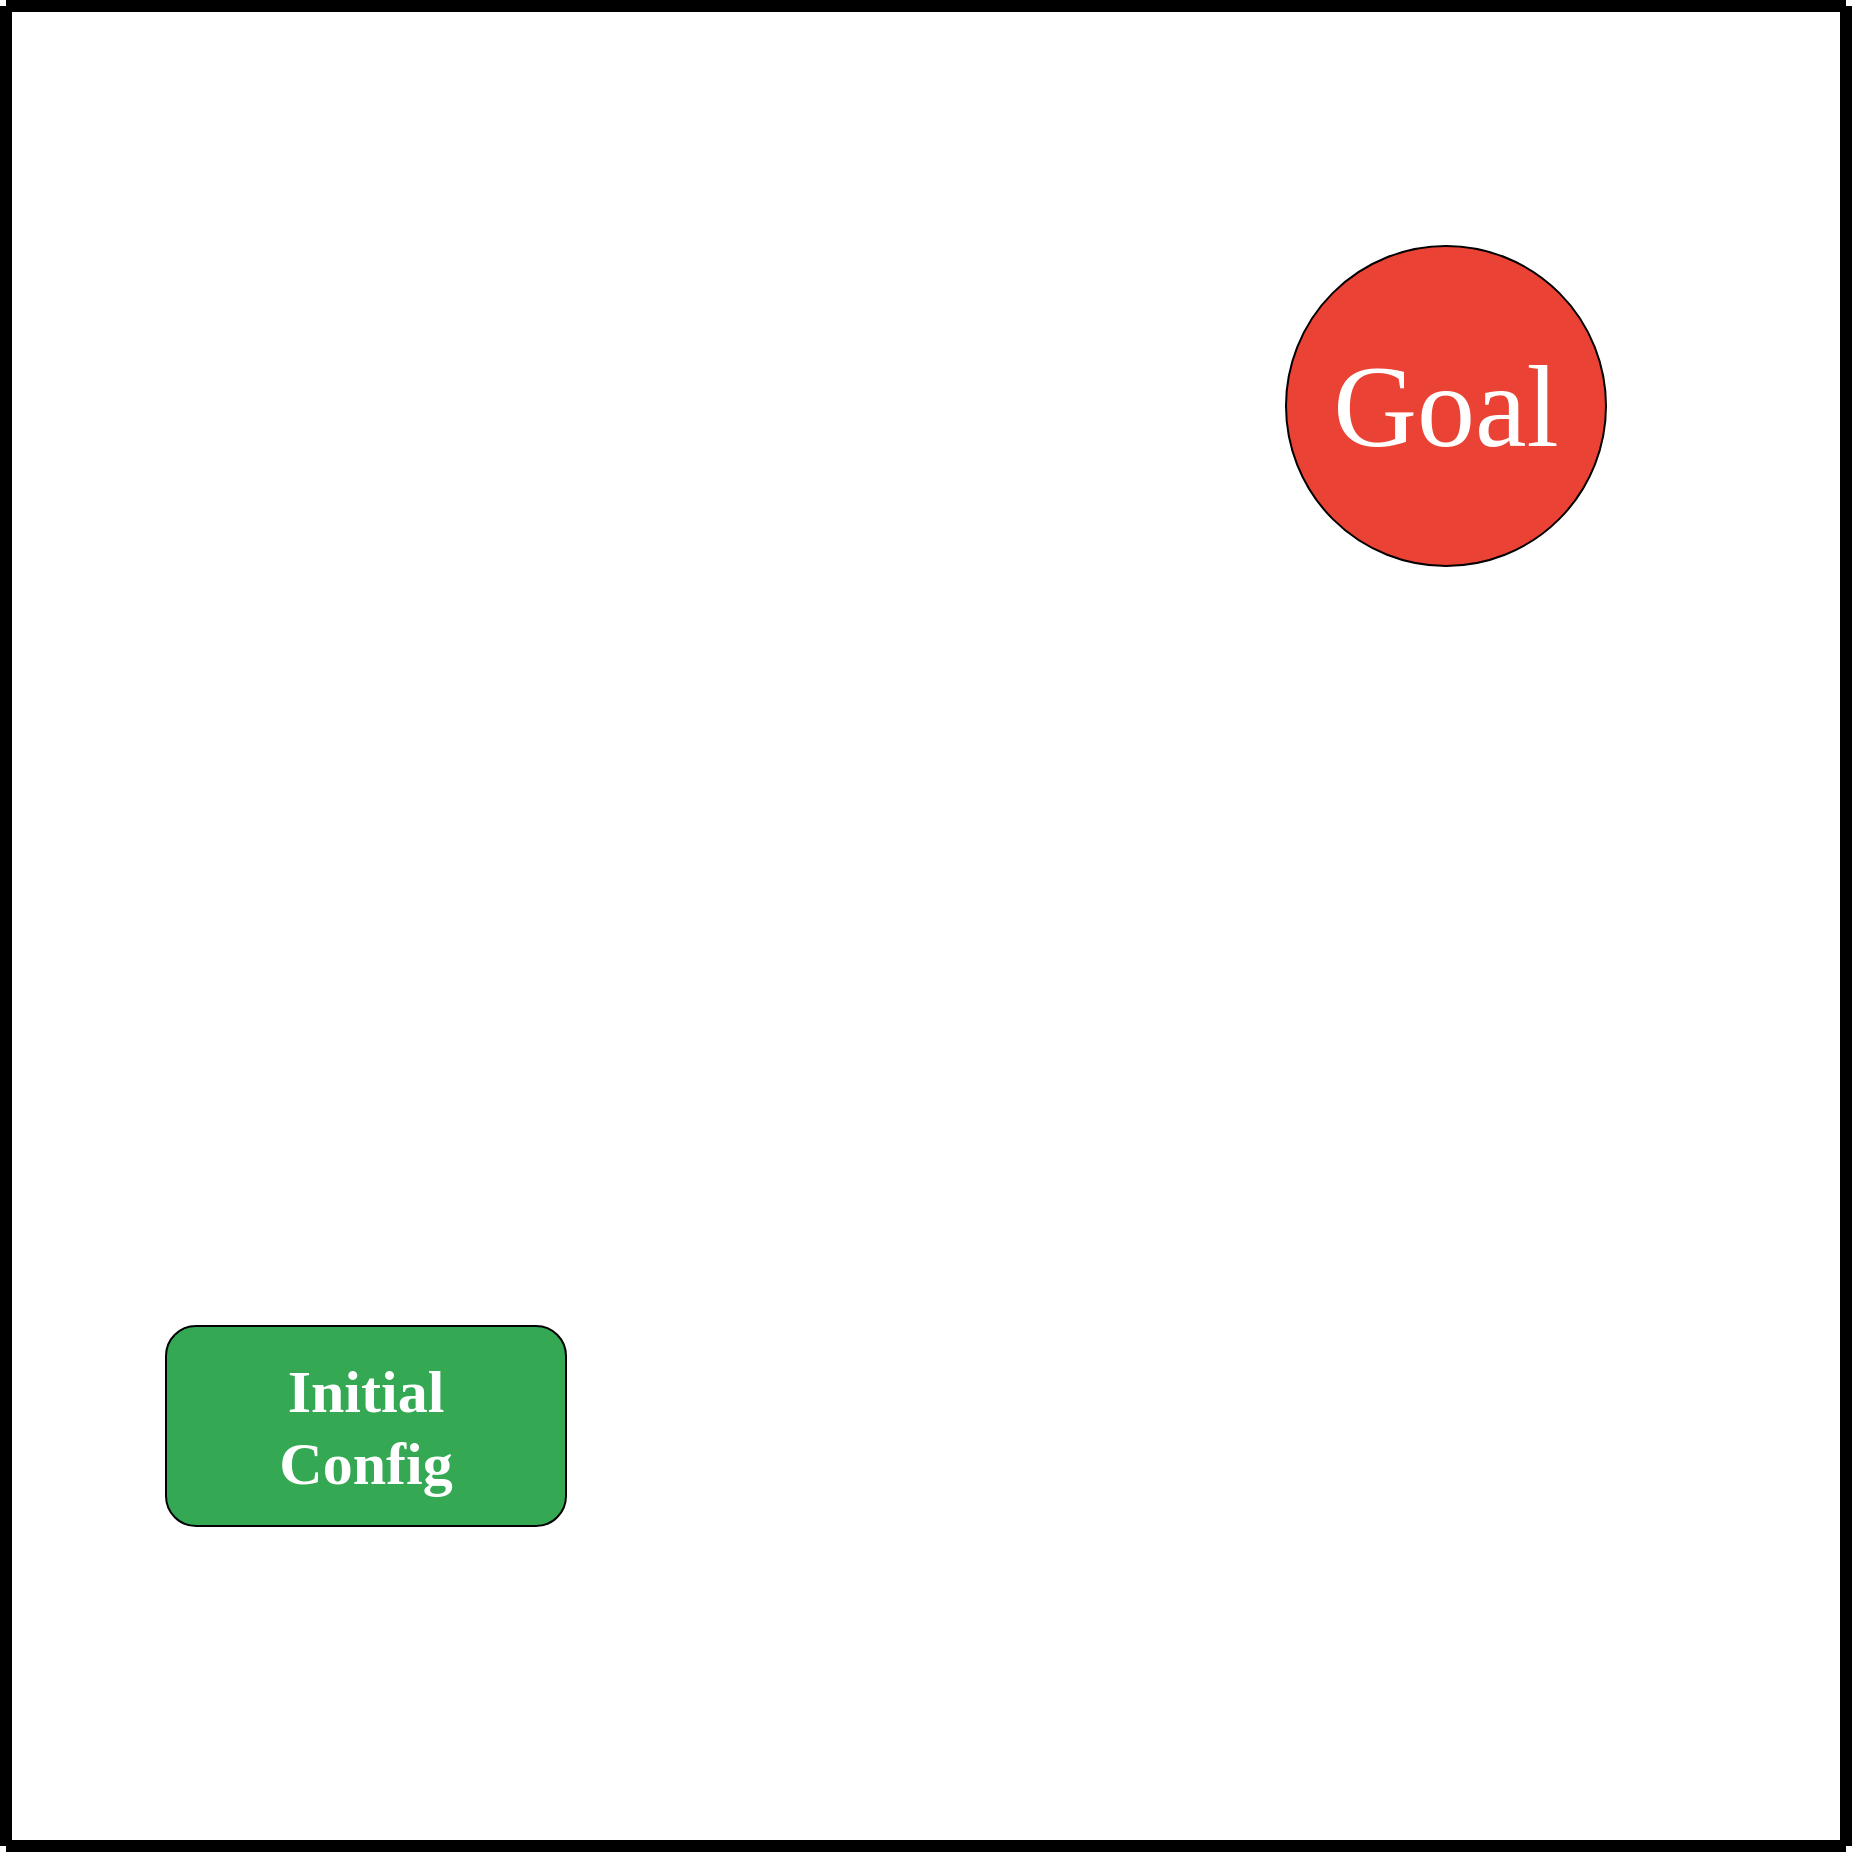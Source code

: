 <mxfile version="12.9.7" type="github" pages="7">
  <diagram id="QYDGk-V72FldWnktagho" name="Page-1">
    <mxGraphModel dx="1544" dy="1000" grid="1" gridSize="10" guides="1" tooltips="1" connect="1" arrows="1" fold="1" page="1" pageScale="1" pageWidth="1000" pageHeight="1000" math="0" shadow="0" extFonts="Computer Modern^https://fonts.googleapis.com/css?family=Computer+Modern">
      <root>
        <mxCell id="0" />
        <mxCell id="1" parent="0" />
        <mxCell id="0RItgT0RM361GnRo36bi-1" value="&lt;font color=&quot;#ffffff&quot; style=&quot;font-size: 30px;&quot;&gt;&lt;b style=&quot;font-size: 30px;&quot;&gt;Initial &lt;br style=&quot;font-size: 30px;&quot;&gt;Config&lt;/b&gt;&lt;/font&gt;" style="rounded=1;whiteSpace=wrap;html=1;fillColor=#34A853;strokeColor=#000000;rotation=0;align=center;fontSize=30;fontFamily=Computer Modern;" parent="1" vertex="1">
          <mxGeometry x="120" y="700" width="200" height="100" as="geometry" />
        </mxCell>
        <mxCell id="0RItgT0RM361GnRo36bi-2" value="&lt;font style=&quot;font-size: 58px;&quot; color=&quot;#ffffff&quot;&gt;Goal&lt;/font&gt;" style="ellipse;whiteSpace=wrap;html=1;aspect=fixed;strokeColor=#000000;fillColor=#EA4335;fontFamily=Computer Modern;FType=g;fontSize=58;" parent="1" vertex="1">
          <mxGeometry x="680" y="160" width="160" height="160" as="geometry" />
        </mxCell>
        <mxCell id="5UrKuj8VUEnY5ykAYIqW-1" value="" style="endArrow=none;html=1;strokeColor=#000000;strokeWidth=6;fontColor=#FFFFFF;fontFamily=Computer Modern;" parent="1" edge="1">
          <mxGeometry width="50" height="50" relative="1" as="geometry">
            <mxPoint x="40" y="960" as="sourcePoint" />
            <mxPoint x="40" y="40" as="targetPoint" />
          </mxGeometry>
        </mxCell>
        <mxCell id="5UrKuj8VUEnY5ykAYIqW-2" value="" style="endArrow=none;html=1;strokeColor=#000000;strokeWidth=6;fontColor=#FFFFFF;fontFamily=Computer Modern;" parent="1" edge="1">
          <mxGeometry width="50" height="50" relative="1" as="geometry">
            <mxPoint x="960" y="960" as="sourcePoint" />
            <mxPoint x="960" y="40" as="targetPoint" />
          </mxGeometry>
        </mxCell>
        <mxCell id="5UrKuj8VUEnY5ykAYIqW-3" value="" style="endArrow=none;html=1;strokeColor=#000000;strokeWidth=6;fontColor=#FFFFFF;fontFamily=Computer Modern;" parent="1" edge="1">
          <mxGeometry width="50" height="50" relative="1" as="geometry">
            <mxPoint x="40" y="960" as="sourcePoint" />
            <mxPoint x="960" y="960" as="targetPoint" />
          </mxGeometry>
        </mxCell>
        <mxCell id="5UrKuj8VUEnY5ykAYIqW-4" value="" style="endArrow=none;html=1;strokeColor=#000000;strokeWidth=6;fontColor=#FFFFFF;fontFamily=Computer Modern;" parent="1" edge="1">
          <mxGeometry width="50" height="50" relative="1" as="geometry">
            <mxPoint x="40" y="40" as="sourcePoint" />
            <mxPoint x="960" y="40" as="targetPoint" />
          </mxGeometry>
        </mxCell>
      </root>
    </mxGraphModel>
  </diagram>
  <diagram name="Copy of Page-1" id="KX7rdHfyXZb1NBhcGPva">
    <mxGraphModel dx="1544" dy="1000" grid="1" gridSize="10" guides="1" tooltips="1" connect="1" arrows="1" fold="1" page="1" pageScale="1" pageWidth="1000" pageHeight="1000" math="0" shadow="0" extFonts="Computer Modern^https://fonts.googleapis.com/css?family=Computer+Modern">
      <root>
        <mxCell id="76mG4lgnANxHGwK9NYwa-0" />
        <mxCell id="76mG4lgnANxHGwK9NYwa-1" parent="76mG4lgnANxHGwK9NYwa-0" />
        <mxCell id="76mG4lgnANxHGwK9NYwa-2" value="&lt;font color=&quot;#ffffff&quot; style=&quot;font-size: 30px;&quot;&gt;&lt;b style=&quot;font-size: 30px;&quot;&gt;Initial &lt;br style=&quot;font-size: 30px;&quot;&gt;Config&lt;/b&gt;&lt;/font&gt;" style="rounded=1;whiteSpace=wrap;html=1;fillColor=#34A853;strokeColor=#000000;rotation=0;align=center;fontSize=30;fontFamily=Computer Modern;" vertex="1" parent="76mG4lgnANxHGwK9NYwa-1">
          <mxGeometry x="120" y="700" width="200" height="100" as="geometry" />
        </mxCell>
        <mxCell id="76mG4lgnANxHGwK9NYwa-3" value="&lt;font style=&quot;font-size: 58px;&quot; color=&quot;#ffffff&quot;&gt;Goal&lt;/font&gt;" style="ellipse;whiteSpace=wrap;html=1;aspect=fixed;strokeColor=#000000;fillColor=#EA4335;fontFamily=Computer Modern;FType=g;fontSize=58;" vertex="1" parent="76mG4lgnANxHGwK9NYwa-1">
          <mxGeometry x="680" y="160" width="160" height="160" as="geometry" />
        </mxCell>
        <mxCell id="76mG4lgnANxHGwK9NYwa-4" value="" style="endArrow=none;html=1;strokeColor=#000000;strokeWidth=6;fontColor=#FFFFFF;fontFamily=Computer Modern;" edge="1" parent="76mG4lgnANxHGwK9NYwa-1">
          <mxGeometry width="50" height="50" relative="1" as="geometry">
            <mxPoint x="40" y="960" as="sourcePoint" />
            <mxPoint x="40" y="40" as="targetPoint" />
          </mxGeometry>
        </mxCell>
        <mxCell id="76mG4lgnANxHGwK9NYwa-5" value="" style="endArrow=none;html=1;strokeColor=#000000;strokeWidth=6;fontColor=#FFFFFF;fontFamily=Computer Modern;" edge="1" parent="76mG4lgnANxHGwK9NYwa-1">
          <mxGeometry width="50" height="50" relative="1" as="geometry">
            <mxPoint x="960" y="960" as="sourcePoint" />
            <mxPoint x="960" y="40" as="targetPoint" />
          </mxGeometry>
        </mxCell>
        <mxCell id="76mG4lgnANxHGwK9NYwa-6" value="" style="endArrow=none;html=1;strokeColor=#000000;strokeWidth=6;fontColor=#FFFFFF;fontFamily=Computer Modern;" edge="1" parent="76mG4lgnANxHGwK9NYwa-1">
          <mxGeometry width="50" height="50" relative="1" as="geometry">
            <mxPoint x="40" y="960" as="sourcePoint" />
            <mxPoint x="960" y="960" as="targetPoint" />
          </mxGeometry>
        </mxCell>
        <mxCell id="76mG4lgnANxHGwK9NYwa-7" value="" style="endArrow=none;html=1;strokeColor=#000000;strokeWidth=6;fontColor=#FFFFFF;fontFamily=Computer Modern;" edge="1" parent="76mG4lgnANxHGwK9NYwa-1">
          <mxGeometry width="50" height="50" relative="1" as="geometry">
            <mxPoint x="40" y="40" as="sourcePoint" />
            <mxPoint x="960" y="40" as="targetPoint" />
          </mxGeometry>
        </mxCell>
        <mxCell id="76mG4lgnANxHGwK9NYwa-8" value="&lt;font color=&quot;#ffffff&quot;&gt;&lt;b&gt;Random Config&lt;/b&gt;&lt;/font&gt;" style="rounded=1;whiteSpace=wrap;html=1;fillColor=#4285F4;strokeColor=#000000;rotation=-25;align=center;fontSize=30;fontFamily=Computer Modern;" vertex="1" parent="76mG4lgnANxHGwK9NYwa-1">
          <mxGeometry x="300" y="320" width="200" height="100" as="geometry" />
        </mxCell>
      </root>
    </mxGraphModel>
  </diagram>
  <diagram name="Copy of Copy of Copy of Page-1" id="zhf7LWvD2noAlcLW-Yz8">
    <mxGraphModel dx="1103" dy="714" grid="1" gridSize="10" guides="1" tooltips="1" connect="1" arrows="1" fold="1" page="1" pageScale="1" pageWidth="1000" pageHeight="1000" math="0" shadow="0" extFonts="Computer Modern^https://fonts.googleapis.com/css?family=Computer+Modern">
      <root>
        <mxCell id="PNUwHadK3woV_2Xainw9-0" />
        <mxCell id="PNUwHadK3woV_2Xainw9-1" parent="PNUwHadK3woV_2Xainw9-0" />
        <mxCell id="r926kdztX8l7WFg1njqz-0" value="" style="endArrow=none;html=1;strokeColor=#EA4335;strokeWidth=6;fontFamily=Computer Modern;fontSize=80;fontColor=#FBBC05;exitX=0.505;exitY=0.5;exitDx=0;exitDy=0;exitPerimeter=0;" edge="1" parent="PNUwHadK3woV_2Xainw9-1" source="PNUwHadK3woV_2Xainw9-2">
          <mxGeometry width="50" height="50" relative="1" as="geometry">
            <mxPoint x="260" y="600" as="sourcePoint" />
            <mxPoint x="310" y="550" as="targetPoint" />
          </mxGeometry>
        </mxCell>
        <mxCell id="PNUwHadK3woV_2Xainw9-2" value="&lt;font color=&quot;#ffffff&quot; style=&quot;font-size: 30px;&quot;&gt;&lt;b style=&quot;font-size: 30px;&quot;&gt;Initial &lt;br style=&quot;font-size: 30px;&quot;&gt;Config&lt;/b&gt;&lt;/font&gt;" style="rounded=1;whiteSpace=wrap;html=1;fillColor=#34A853;strokeColor=#000000;rotation=0;align=center;fontSize=30;fontFamily=Computer Modern;" vertex="1" parent="PNUwHadK3woV_2Xainw9-1">
          <mxGeometry x="120" y="700" width="200" height="100" as="geometry" />
        </mxCell>
        <mxCell id="PNUwHadK3woV_2Xainw9-3" value="&lt;font style=&quot;font-size: 58px;&quot; color=&quot;#ffffff&quot;&gt;Goal&lt;/font&gt;" style="ellipse;whiteSpace=wrap;html=1;aspect=fixed;strokeColor=#000000;fillColor=#EA4335;fontFamily=Computer Modern;FType=g;fontSize=58;" vertex="1" parent="PNUwHadK3woV_2Xainw9-1">
          <mxGeometry x="680" y="160" width="160" height="160" as="geometry" />
        </mxCell>
        <mxCell id="PNUwHadK3woV_2Xainw9-4" value="" style="endArrow=none;html=1;strokeColor=#000000;strokeWidth=6;fontColor=#FFFFFF;fontFamily=Computer Modern;" edge="1" parent="PNUwHadK3woV_2Xainw9-1">
          <mxGeometry width="50" height="50" relative="1" as="geometry">
            <mxPoint x="40" y="960" as="sourcePoint" />
            <mxPoint x="40" y="40" as="targetPoint" />
          </mxGeometry>
        </mxCell>
        <mxCell id="PNUwHadK3woV_2Xainw9-5" value="" style="endArrow=none;html=1;strokeColor=#000000;strokeWidth=6;fontColor=#FFFFFF;fontFamily=Computer Modern;" edge="1" parent="PNUwHadK3woV_2Xainw9-1">
          <mxGeometry width="50" height="50" relative="1" as="geometry">
            <mxPoint x="960" y="960" as="sourcePoint" />
            <mxPoint x="960" y="40" as="targetPoint" />
          </mxGeometry>
        </mxCell>
        <mxCell id="PNUwHadK3woV_2Xainw9-6" value="" style="endArrow=none;html=1;strokeColor=#000000;strokeWidth=6;fontColor=#FFFFFF;fontFamily=Computer Modern;" edge="1" parent="PNUwHadK3woV_2Xainw9-1">
          <mxGeometry width="50" height="50" relative="1" as="geometry">
            <mxPoint x="40" y="960" as="sourcePoint" />
            <mxPoint x="960" y="960" as="targetPoint" />
          </mxGeometry>
        </mxCell>
        <mxCell id="PNUwHadK3woV_2Xainw9-7" value="" style="endArrow=none;html=1;strokeColor=#000000;strokeWidth=6;fontColor=#FFFFFF;fontFamily=Computer Modern;" edge="1" parent="PNUwHadK3woV_2Xainw9-1">
          <mxGeometry width="50" height="50" relative="1" as="geometry">
            <mxPoint x="40" y="40" as="sourcePoint" />
            <mxPoint x="960" y="40" as="targetPoint" />
          </mxGeometry>
        </mxCell>
        <mxCell id="PNUwHadK3woV_2Xainw9-9" value="&lt;font color=&quot;#ffffff&quot;&gt;&lt;b&gt;New&lt;br&gt;Config&lt;br&gt;&lt;/b&gt;&lt;/font&gt;" style="rounded=1;whiteSpace=wrap;html=1;fillColor=#4285F4;strokeColor=#000000;rotation=-25;align=center;fontSize=30;fontFamily=Computer Modern;" vertex="1" parent="PNUwHadK3woV_2Xainw9-1">
          <mxGeometry x="210" y="500" width="200" height="100" as="geometry" />
        </mxCell>
        <mxCell id="frEJHEPvDyDk0eQ61P8P-0" value="&lt;font color=&quot;#ffffff&quot;&gt;&lt;b&gt;Random Config&lt;/b&gt;&lt;/font&gt;" style="rounded=1;whiteSpace=wrap;html=1;fillColor=#999999;strokeColor=#000000;rotation=-25;align=center;fontSize=30;fontFamily=Computer Modern;" vertex="1" parent="PNUwHadK3woV_2Xainw9-1">
          <mxGeometry x="300" y="320" width="200" height="100" as="geometry" />
        </mxCell>
      </root>
    </mxGraphModel>
  </diagram>
  <diagram name="Copy of Copy of Page-1" id="KTUd-HybZwmeZtTPw7ix">
    <mxGraphModel dx="1287" dy="833" grid="1" gridSize="10" guides="1" tooltips="1" connect="1" arrows="1" fold="1" page="1" pageScale="1" pageWidth="1000" pageHeight="1000" math="0" shadow="0" extFonts="Computer Modern^https://fonts.googleapis.com/css?family=Computer+Modern">
      <root>
        <mxCell id="Pf7Wr0SnzcLk5Ec8hKG--0" />
        <mxCell id="Pf7Wr0SnzcLk5Ec8hKG--1" parent="Pf7Wr0SnzcLk5Ec8hKG--0" />
        <mxCell id="3Axvdb4ZnlNxERFfCfOT-12" value="" style="endArrow=none;html=1;fontFamily=Computer Modern;fontSize=80;fontColor=#FBBC05;exitX=0.474;exitY=0.588;exitDx=0;exitDy=0;exitPerimeter=0;entryX=0.463;entryY=0.542;entryDx=0;entryDy=0;entryPerimeter=0;strokeWidth=6;strokeColor=#EA4335;" edge="1" parent="Pf7Wr0SnzcLk5Ec8hKG--1" source="3Axvdb4ZnlNxERFfCfOT-11">
          <mxGeometry width="50" height="50" relative="1" as="geometry">
            <mxPoint x="792.842" y="502.074" as="sourcePoint" />
            <mxPoint x="506.998" y="377.004" as="targetPoint" />
          </mxGeometry>
        </mxCell>
        <mxCell id="3Axvdb4ZnlNxERFfCfOT-10" value="" style="endArrow=none;html=1;fontFamily=Computer Modern;fontSize=80;fontColor=#FBBC05;exitX=0.488;exitY=0.456;exitDx=0;exitDy=0;exitPerimeter=0;entryX=0.463;entryY=0.542;entryDx=0;entryDy=0;entryPerimeter=0;strokeWidth=6;strokeColor=#EA4335;" edge="1" parent="Pf7Wr0SnzcLk5Ec8hKG--1" source="Pf7Wr0SnzcLk5Ec8hKG--9">
          <mxGeometry width="50" height="50" relative="1" as="geometry">
            <mxPoint x="437.842" y="487.074" as="sourcePoint" />
            <mxPoint x="151.998" y="362.004" as="targetPoint" />
          </mxGeometry>
        </mxCell>
        <mxCell id="3Axvdb4ZnlNxERFfCfOT-8" value="" style="endArrow=none;html=1;fontFamily=Computer Modern;fontSize=80;fontColor=#FBBC05;exitX=0.542;exitY=0.472;exitDx=0;exitDy=0;exitPerimeter=0;entryX=0.463;entryY=0.542;entryDx=0;entryDy=0;entryPerimeter=0;strokeWidth=6;strokeColor=#EA4335;" edge="1" parent="Pf7Wr0SnzcLk5Ec8hKG--1" source="3Axvdb4ZnlNxERFfCfOT-5">
          <mxGeometry width="50" height="50" relative="1" as="geometry">
            <mxPoint x="760.842" y="487.074" as="sourcePoint" />
            <mxPoint x="474.998" y="362.004" as="targetPoint" />
          </mxGeometry>
        </mxCell>
        <mxCell id="3Axvdb4ZnlNxERFfCfOT-6" value="" style="endArrow=none;html=1;fontFamily=Computer Modern;fontSize=80;fontColor=#FBBC05;exitX=0.521;exitY=0.427;exitDx=0;exitDy=0;exitPerimeter=0;entryX=0.505;entryY=0.54;entryDx=0;entryDy=0;entryPerimeter=0;strokeWidth=6;strokeColor=#EA4335;" edge="1" parent="Pf7Wr0SnzcLk5Ec8hKG--1" source="3Axvdb4ZnlNxERFfCfOT-1" target="3Axvdb4ZnlNxERFfCfOT-5">
          <mxGeometry width="50" height="50" relative="1" as="geometry">
            <mxPoint x="600.912" y="692.004" as="sourcePoint" />
            <mxPoint x="315.068" y="566.934" as="targetPoint" />
          </mxGeometry>
        </mxCell>
        <mxCell id="3Axvdb4ZnlNxERFfCfOT-4" value="" style="endArrow=none;html=1;fontFamily=Computer Modern;fontSize=80;fontColor=#FBBC05;exitX=0.525;exitY=0.54;exitDx=0;exitDy=0;exitPerimeter=0;entryX=0.496;entryY=0.471;entryDx=0;entryDy=0;entryPerimeter=0;strokeWidth=6;strokeColor=#EA4335;" edge="1" parent="Pf7Wr0SnzcLk5Ec8hKG--1" source="3Axvdb4ZnlNxERFfCfOT-3" target="3Axvdb4ZnlNxERFfCfOT-1">
          <mxGeometry width="50" height="50" relative="1" as="geometry">
            <mxPoint x="600.912" y="785.074" as="sourcePoint" />
            <mxPoint x="315.068" y="660.004" as="targetPoint" />
          </mxGeometry>
        </mxCell>
        <mxCell id="3Axvdb4ZnlNxERFfCfOT-2" value="" style="endArrow=none;html=1;fontFamily=Computer Modern;fontSize=80;fontColor=#FBBC05;exitX=0.507;exitY=0.517;exitDx=0;exitDy=0;exitPerimeter=0;entryX=0.463;entryY=0.542;entryDx=0;entryDy=0;entryPerimeter=0;strokeWidth=6;strokeColor=#EA4335;" edge="1" parent="Pf7Wr0SnzcLk5Ec8hKG--1" source="3Axvdb4ZnlNxERFfCfOT-1" target="Pf7Wr0SnzcLk5Ec8hKG--9">
          <mxGeometry width="50" height="50" relative="1" as="geometry">
            <mxPoint x="231" y="760" as="sourcePoint" />
            <mxPoint x="320" y="560" as="targetPoint" />
          </mxGeometry>
        </mxCell>
        <mxCell id="3Axvdb4ZnlNxERFfCfOT-0" value="" style="endArrow=none;html=1;fontFamily=Computer Modern;fontSize=80;fontColor=#FBBC05;exitX=0.505;exitY=0.5;exitDx=0;exitDy=0;exitPerimeter=0;entryX=0.5;entryY=0.5;entryDx=0;entryDy=0;entryPerimeter=0;strokeWidth=6;strokeColor=#EA4335;" edge="1" parent="Pf7Wr0SnzcLk5Ec8hKG--1" source="Pf7Wr0SnzcLk5Ec8hKG--2" target="Pf7Wr0SnzcLk5Ec8hKG--9">
          <mxGeometry width="50" height="50" relative="1" as="geometry">
            <mxPoint x="150" y="670" as="sourcePoint" />
            <mxPoint x="200" y="620" as="targetPoint" />
          </mxGeometry>
        </mxCell>
        <mxCell id="Pf7Wr0SnzcLk5Ec8hKG--2" value="&lt;font color=&quot;#ffffff&quot; style=&quot;font-size: 30px;&quot;&gt;&lt;b style=&quot;font-size: 30px;&quot;&gt;Initial &lt;br style=&quot;font-size: 30px;&quot;&gt;Config&lt;/b&gt;&lt;/font&gt;" style="rounded=1;whiteSpace=wrap;html=1;fillColor=#34A853;strokeColor=#000000;rotation=0;align=center;fontSize=30;fontFamily=Computer Modern;" vertex="1" parent="Pf7Wr0SnzcLk5Ec8hKG--1">
          <mxGeometry x="120" y="700" width="200" height="100" as="geometry" />
        </mxCell>
        <mxCell id="Pf7Wr0SnzcLk5Ec8hKG--3" value="&lt;font style=&quot;font-size: 58px;&quot; color=&quot;#ffffff&quot;&gt;Goal&lt;/font&gt;" style="ellipse;whiteSpace=wrap;html=1;aspect=fixed;strokeColor=#000000;fillColor=#EA4335;fontFamily=Computer Modern;FType=g;fontSize=58;" vertex="1" parent="Pf7Wr0SnzcLk5Ec8hKG--1">
          <mxGeometry x="680" y="160" width="160" height="160" as="geometry" />
        </mxCell>
        <mxCell id="Pf7Wr0SnzcLk5Ec8hKG--4" value="" style="endArrow=none;html=1;strokeColor=#000000;strokeWidth=6;fontColor=#FFFFFF;fontFamily=Computer Modern;" edge="1" parent="Pf7Wr0SnzcLk5Ec8hKG--1">
          <mxGeometry width="50" height="50" relative="1" as="geometry">
            <mxPoint x="40" y="960" as="sourcePoint" />
            <mxPoint x="40" y="40" as="targetPoint" />
          </mxGeometry>
        </mxCell>
        <mxCell id="Pf7Wr0SnzcLk5Ec8hKG--5" value="" style="endArrow=none;html=1;strokeColor=#000000;strokeWidth=6;fontColor=#FFFFFF;fontFamily=Computer Modern;" edge="1" parent="Pf7Wr0SnzcLk5Ec8hKG--1">
          <mxGeometry width="50" height="50" relative="1" as="geometry">
            <mxPoint x="960" y="960" as="sourcePoint" />
            <mxPoint x="960" y="40" as="targetPoint" />
          </mxGeometry>
        </mxCell>
        <mxCell id="Pf7Wr0SnzcLk5Ec8hKG--6" value="" style="endArrow=none;html=1;strokeColor=#000000;strokeWidth=6;fontColor=#FFFFFF;fontFamily=Computer Modern;" edge="1" parent="Pf7Wr0SnzcLk5Ec8hKG--1">
          <mxGeometry width="50" height="50" relative="1" as="geometry">
            <mxPoint x="40" y="960" as="sourcePoint" />
            <mxPoint x="960" y="960" as="targetPoint" />
          </mxGeometry>
        </mxCell>
        <mxCell id="Pf7Wr0SnzcLk5Ec8hKG--7" value="" style="endArrow=none;html=1;strokeColor=#000000;strokeWidth=6;fontColor=#FFFFFF;fontFamily=Computer Modern;" edge="1" parent="Pf7Wr0SnzcLk5Ec8hKG--1">
          <mxGeometry width="50" height="50" relative="1" as="geometry">
            <mxPoint x="40" y="40" as="sourcePoint" />
            <mxPoint x="960" y="40" as="targetPoint" />
          </mxGeometry>
        </mxCell>
        <mxCell id="Pf7Wr0SnzcLk5Ec8hKG--9" value="&lt;font color=&quot;#ffffff&quot;&gt;&lt;b&gt;&lt;br&gt;&lt;/b&gt;&lt;/font&gt;" style="rounded=1;whiteSpace=wrap;html=1;fillColor=#4285F4;strokeColor=#000000;rotation=-25;align=center;fontSize=30;fontFamily=Computer Modern;" vertex="1" parent="Pf7Wr0SnzcLk5Ec8hKG--1">
          <mxGeometry x="210" y="500" width="200" height="100" as="geometry" />
        </mxCell>
        <mxCell id="3Axvdb4ZnlNxERFfCfOT-1" value="&lt;font color=&quot;#ffffff&quot;&gt;&lt;b&gt;&lt;br&gt;&lt;/b&gt;&lt;/font&gt;" style="rounded=1;whiteSpace=wrap;html=1;fillColor=#4285F4;strokeColor=#000000;rotation=15;align=center;fontSize=30;fontFamily=Computer Modern;" vertex="1" parent="Pf7Wr0SnzcLk5Ec8hKG--1">
          <mxGeometry x="490" y="630" width="200" height="100" as="geometry" />
        </mxCell>
        <mxCell id="3Axvdb4ZnlNxERFfCfOT-3" value="&lt;font color=&quot;#ffffff&quot;&gt;&lt;b&gt;&lt;br&gt;&lt;/b&gt;&lt;/font&gt;" style="rounded=1;whiteSpace=wrap;html=1;fillColor=#4285F4;strokeColor=#000000;rotation=0;align=center;fontSize=30;fontFamily=Computer Modern;" vertex="1" parent="Pf7Wr0SnzcLk5Ec8hKG--1">
          <mxGeometry x="540" y="760" width="200" height="100" as="geometry" />
        </mxCell>
        <mxCell id="3Axvdb4ZnlNxERFfCfOT-5" value="&lt;font color=&quot;#ffffff&quot;&gt;&lt;b&gt;&lt;br&gt;&lt;/b&gt;&lt;/font&gt;" style="rounded=1;whiteSpace=wrap;html=1;fillColor=#4285F4;strokeColor=#000000;rotation=45;align=center;fontSize=30;fontFamily=Computer Modern;" vertex="1" parent="Pf7Wr0SnzcLk5Ec8hKG--1">
          <mxGeometry x="550" y="480" width="200" height="100" as="geometry" />
        </mxCell>
        <mxCell id="3Axvdb4ZnlNxERFfCfOT-7" value="&lt;font color=&quot;#ffffff&quot;&gt;&lt;b&gt;&lt;br&gt;&lt;/b&gt;&lt;/font&gt;" style="rounded=1;whiteSpace=wrap;html=1;fillColor=#4285F4;strokeColor=#000000;rotation=105;align=center;fontSize=30;fontFamily=Computer Modern;" vertex="1" parent="Pf7Wr0SnzcLk5Ec8hKG--1">
          <mxGeometry x="410" y="330" width="200" height="100" as="geometry" />
        </mxCell>
        <mxCell id="3Axvdb4ZnlNxERFfCfOT-9" value="&lt;font color=&quot;#ffffff&quot;&gt;&lt;b&gt;&lt;br&gt;&lt;/b&gt;&lt;/font&gt;" style="rounded=1;whiteSpace=wrap;html=1;fillColor=#4285F4;strokeColor=#000000;rotation=25;align=center;fontSize=30;fontFamily=Computer Modern;" vertex="1" parent="Pf7Wr0SnzcLk5Ec8hKG--1">
          <mxGeometry x="60" y="310" width="200" height="100" as="geometry" />
        </mxCell>
        <mxCell id="3Axvdb4ZnlNxERFfCfOT-11" value="&lt;font color=&quot;#ffffff&quot;&gt;&lt;b&gt;&lt;br&gt;&lt;/b&gt;&lt;/font&gt;" style="rounded=1;whiteSpace=wrap;html=1;fillColor=#4285F4;strokeColor=#000000;rotation=30;align=center;fontSize=30;fontFamily=Computer Modern;" vertex="1" parent="Pf7Wr0SnzcLk5Ec8hKG--1">
          <mxGeometry x="490" y="150" width="200" height="100" as="geometry" />
        </mxCell>
      </root>
    </mxGraphModel>
  </diagram>
  <diagram name="Copy of Page-1" id="5P6rIuxxj2ysfOHATAMI">
    <mxGraphModel dx="3860" dy="2500" grid="1" gridSize="10" guides="1" tooltips="1" connect="1" arrows="1" fold="1" page="1" pageScale="1" pageWidth="1000" pageHeight="1000" math="0" shadow="0" extFonts="Computer Modern^https://fonts.googleapis.com/css?family=Computer+Modern">
      <root>
        <mxCell id="s80ven71SJYXGM-_vqFk-0" />
        <mxCell id="s80ven71SJYXGM-_vqFk-1" parent="s80ven71SJYXGM-_vqFk-0" />
        <mxCell id="s80ven71SJYXGM-_vqFk-3" value="&lt;font style=&quot;font-size: 28px&quot;&gt;Goal&lt;/font&gt;" style="ellipse;whiteSpace=wrap;html=1;aspect=fixed;strokeColor=none;fillColor=#EA4335;fontFamily=Computer Modern;FType=g;fontColor=#FFFFFF;" parent="s80ven71SJYXGM-_vqFk-1" vertex="1">
          <mxGeometry x="680" y="160" width="160" height="160" as="geometry" />
        </mxCell>
        <mxCell id="s80ven71SJYXGM-_vqFk-5" value="" style="rounded=0;whiteSpace=wrap;html=1;strokeColor=#000000;fillColor=#34A853;" parent="s80ven71SJYXGM-_vqFk-1" vertex="1">
          <mxGeometry x="310" y="360" width="120" height="60" as="geometry" />
        </mxCell>
        <mxCell id="s80ven71SJYXGM-_vqFk-6" value="&lt;font style=&quot;font-size: 28px&quot; face=&quot;Computer Modern&quot;&gt;q&lt;/font&gt;&lt;font style=&quot;font-size: 23.333px&quot; face=&quot;Computer Modern&quot;&gt;rand&lt;/font&gt;" style="text;html=1;strokeColor=none;fillColor=none;align=center;verticalAlign=middle;whiteSpace=wrap;rounded=0;rotation=0;fontColor=#34A853;" parent="s80ven71SJYXGM-_vqFk-1" vertex="1">
          <mxGeometry x="332.5" y="420" width="75" height="42.16" as="geometry" />
        </mxCell>
        <mxCell id="SgS_hqHpXQxkDekPL4gU-0" value="" style="whiteSpace=wrap;html=1;aspect=fixed;shadow=0;glass=0;comic=0;strokeColor=none;fillColor=#FBBC05;opacity=80;" parent="s80ven71SJYXGM-_vqFk-1" vertex="1">
          <mxGeometry x="80" y="630" width="200" height="200" as="geometry" />
        </mxCell>
        <mxCell id="SgS_hqHpXQxkDekPL4gU-1" value="" style="rounded=0;whiteSpace=wrap;html=1;fillColor=#4285F4;strokeColor=#000000;rotation=-60;" parent="s80ven71SJYXGM-_vqFk-1" vertex="1">
          <mxGeometry x="120" y="700" width="120" height="60" as="geometry" />
        </mxCell>
        <mxCell id="SgS_hqHpXQxkDekPL4gU-2" value="&lt;font style=&quot;font-size: 28px&quot; face=&quot;Computer Modern&quot; color=&quot;#4285f4&quot;&gt;q&lt;sub&gt;init&lt;/sub&gt;&lt;/font&gt;" style="text;html=1;strokeColor=none;fillColor=none;align=center;verticalAlign=middle;whiteSpace=wrap;rounded=0;rotation=0;" parent="s80ven71SJYXGM-_vqFk-1" vertex="1">
          <mxGeometry x="190" y="760" width="75" height="42.16" as="geometry" />
        </mxCell>
        <mxCell id="SgS_hqHpXQxkDekPL4gU-3" value="&lt;font face=&quot;Computer Modern&quot; color=&quot;#fbbc05&quot;&gt;&lt;span style=&quot;font-size: 28px&quot;&gt;G&lt;/span&gt;&lt;/font&gt;" style="text;html=1;strokeColor=none;fillColor=none;align=left;verticalAlign=middle;whiteSpace=wrap;rounded=0;rotation=0;" parent="s80ven71SJYXGM-_vqFk-1" vertex="1">
          <mxGeometry x="80" y="587.84" width="55" height="42.16" as="geometry" />
        </mxCell>
        <mxCell id="R0cWhxw50I9xrFl0RYym-0" value="" style="endArrow=none;html=1;strokeColor=#000000;strokeWidth=6;fontColor=#FFFFFF;" parent="s80ven71SJYXGM-_vqFk-1" edge="1">
          <mxGeometry width="50" height="50" relative="1" as="geometry">
            <mxPoint x="40" y="960" as="sourcePoint" />
            <mxPoint x="40" y="40" as="targetPoint" />
          </mxGeometry>
        </mxCell>
        <mxCell id="R0cWhxw50I9xrFl0RYym-1" value="" style="endArrow=none;html=1;strokeColor=#000000;strokeWidth=6;fontColor=#FFFFFF;" parent="s80ven71SJYXGM-_vqFk-1" edge="1">
          <mxGeometry width="50" height="50" relative="1" as="geometry">
            <mxPoint x="960" y="960" as="sourcePoint" />
            <mxPoint x="960" y="40" as="targetPoint" />
          </mxGeometry>
        </mxCell>
        <mxCell id="R0cWhxw50I9xrFl0RYym-2" value="" style="endArrow=none;html=1;strokeColor=#000000;strokeWidth=6;fontColor=#FFFFFF;" parent="s80ven71SJYXGM-_vqFk-1" edge="1">
          <mxGeometry width="50" height="50" relative="1" as="geometry">
            <mxPoint x="40" y="960" as="sourcePoint" />
            <mxPoint x="960" y="960" as="targetPoint" />
          </mxGeometry>
        </mxCell>
        <mxCell id="R0cWhxw50I9xrFl0RYym-3" value="" style="endArrow=none;html=1;strokeColor=#000000;strokeWidth=6;fontColor=#FFFFFF;" parent="s80ven71SJYXGM-_vqFk-1" edge="1">
          <mxGeometry width="50" height="50" relative="1" as="geometry">
            <mxPoint x="40" y="40" as="sourcePoint" />
            <mxPoint x="960" y="40" as="targetPoint" />
          </mxGeometry>
        </mxCell>
      </root>
    </mxGraphModel>
  </diagram>
  <diagram name="Copy of Copy of Page-1" id="DtKQS_F5wXIEGFQeM-Vj">
    <mxGraphModel dx="772" dy="500" grid="1" gridSize="10" guides="1" tooltips="1" connect="1" arrows="1" fold="1" page="1" pageScale="1" pageWidth="1000" pageHeight="1000" math="0" shadow="0" extFonts="Computer Modern^https://fonts.googleapis.com/css?family=Computer+Modern">
      <root>
        <mxCell id="m7Z9NFHq05asAqob4or9-0" />
        <mxCell id="m7Z9NFHq05asAqob4or9-1" parent="m7Z9NFHq05asAqob4or9-0" />
        <mxCell id="FM_RE6wy4wjzFhvalICw-0" value="" style="whiteSpace=wrap;html=1;aspect=fixed;shadow=0;glass=0;comic=0;strokeColor=none;fillColor=#FBBC05;opacity=80;" parent="m7Z9NFHq05asAqob4or9-1" vertex="1">
          <mxGeometry x="80" y="470" width="360" height="360" as="geometry" />
        </mxCell>
        <mxCell id="m7Z9NFHq05asAqob4or9-3" value="&lt;font style=&quot;font-size: 28px&quot;&gt;Goal&lt;/font&gt;" style="ellipse;whiteSpace=wrap;html=1;aspect=fixed;strokeColor=#000000;fillColor=#EA4335;fontFamily=Computer Modern;FType=g;fontColor=#FFFFFF;" parent="m7Z9NFHq05asAqob4or9-1" vertex="1">
          <mxGeometry x="680" y="160" width="160" height="160" as="geometry" />
        </mxCell>
        <mxCell id="m7Z9NFHq05asAqob4or9-5" value="" style="rounded=0;whiteSpace=wrap;html=1;strokeColor=#000000;fillColor=#34A853;shadow=0;glass=0;comic=0;opacity=40;" parent="m7Z9NFHq05asAqob4or9-1" vertex="1">
          <mxGeometry x="310" y="360" width="120" height="60" as="geometry" />
        </mxCell>
        <mxCell id="m7Z9NFHq05asAqob4or9-6" value="&lt;font style=&quot;font-size: 28px&quot; face=&quot;Computer Modern&quot;&gt;q&lt;/font&gt;&lt;font style=&quot;font-size: 23.333px&quot; face=&quot;Computer Modern&quot;&gt;rand&lt;/font&gt;" style="text;html=1;strokeColor=none;fillColor=none;align=center;verticalAlign=middle;whiteSpace=wrap;rounded=0;rotation=0;opacity=80;textOpacity=40;fontColor=#34A853;" parent="m7Z9NFHq05asAqob4or9-1" vertex="1">
          <mxGeometry x="332.5" y="420" width="75" height="42.16" as="geometry" />
        </mxCell>
        <mxCell id="m7Z9NFHq05asAqob4or9-8" value="" style="rounded=0;whiteSpace=wrap;html=1;strokeColor=#000000;fillColor=#34A853;" parent="m7Z9NFHq05asAqob4or9-1" vertex="1">
          <mxGeometry x="240" y="480" width="120" height="60" as="geometry" />
        </mxCell>
        <mxCell id="m7Z9NFHq05asAqob4or9-9" value="&lt;font style=&quot;font-size: 28px&quot; face=&quot;Computer Modern&quot;&gt;q&lt;/font&gt;&lt;font style=&quot;font-size: 23.333px&quot; face=&quot;Computer Modern&quot;&gt;new&lt;/font&gt;" style="text;html=1;strokeColor=none;fillColor=none;align=center;verticalAlign=middle;whiteSpace=wrap;rounded=0;rotation=0;fontColor=#34A853;" parent="m7Z9NFHq05asAqob4or9-1" vertex="1">
          <mxGeometry x="262.5" y="540" width="75" height="42.16" as="geometry" />
        </mxCell>
        <mxCell id="m7Z9NFHq05asAqob4or9-12" value="&lt;p class=&quot;p1&quot; style=&quot;margin: 0px ; font-stretch: normal ; line-height: normal ; font-family: &amp;#34;times&amp;#34;&quot;&gt;&lt;font color=&quot;#ea4335&quot; style=&quot;font-size: 31px&quot;&gt;∆ q&lt;/font&gt;&lt;/p&gt;" style="text;html=1;strokeColor=none;fillColor=none;align=center;verticalAlign=middle;whiteSpace=wrap;rounded=0;rotation=0;" parent="m7Z9NFHq05asAqob4or9-1" vertex="1">
          <mxGeometry x="170" y="582.16" width="70" height="42.16" as="geometry" />
        </mxCell>
        <mxCell id="FM_RE6wy4wjzFhvalICw-1" value="" style="rounded=0;whiteSpace=wrap;html=1;fillColor=#4285F4;strokeColor=#000000;rotation=-60;" parent="m7Z9NFHq05asAqob4or9-1" vertex="1">
          <mxGeometry x="120" y="700" width="120" height="60" as="geometry" />
        </mxCell>
        <mxCell id="FM_RE6wy4wjzFhvalICw-2" value="&lt;font style=&quot;font-size: 28px&quot; face=&quot;Computer Modern&quot; color=&quot;#4285f4&quot;&gt;q&lt;sub&gt;init&lt;/sub&gt;&lt;/font&gt;" style="text;html=1;strokeColor=none;fillColor=none;align=center;verticalAlign=middle;whiteSpace=wrap;rounded=0;rotation=0;" parent="m7Z9NFHq05asAqob4or9-1" vertex="1">
          <mxGeometry x="190" y="760" width="75" height="42.16" as="geometry" />
        </mxCell>
        <mxCell id="FM_RE6wy4wjzFhvalICw-3" value="&lt;font face=&quot;Computer Modern&quot; color=&quot;#fbbc05&quot;&gt;&lt;span style=&quot;font-size: 28px&quot;&gt;G&lt;/span&gt;&lt;/font&gt;" style="text;html=1;strokeColor=none;fillColor=none;align=left;verticalAlign=middle;whiteSpace=wrap;rounded=0;rotation=0;" parent="m7Z9NFHq05asAqob4or9-1" vertex="1">
          <mxGeometry x="80" y="427.84" width="55" height="42.16" as="geometry" />
        </mxCell>
        <mxCell id="m7Z9NFHq05asAqob4or9-10" value="" style="endArrow=none;html=1;strokeColor=#EA4335;strokeWidth=3;" parent="m7Z9NFHq05asAqob4or9-1" edge="1">
          <mxGeometry width="50" height="50" relative="1" as="geometry">
            <mxPoint x="170" y="740" as="sourcePoint" />
            <mxPoint x="300" y="510" as="targetPoint" />
          </mxGeometry>
        </mxCell>
        <mxCell id="9LepM2AuOgnlV3aYDy9L-0" value="" style="endArrow=none;html=1;strokeColor=#000000;strokeWidth=6;fontColor=#FFFFFF;" parent="m7Z9NFHq05asAqob4or9-1" edge="1">
          <mxGeometry width="50" height="50" relative="1" as="geometry">
            <mxPoint x="40" y="960" as="sourcePoint" />
            <mxPoint x="40" y="40" as="targetPoint" />
          </mxGeometry>
        </mxCell>
        <mxCell id="9LepM2AuOgnlV3aYDy9L-1" value="" style="endArrow=none;html=1;strokeColor=#000000;strokeWidth=6;fontColor=#FFFFFF;" parent="m7Z9NFHq05asAqob4or9-1" edge="1">
          <mxGeometry width="50" height="50" relative="1" as="geometry">
            <mxPoint x="960" y="960" as="sourcePoint" />
            <mxPoint x="960" y="40" as="targetPoint" />
          </mxGeometry>
        </mxCell>
        <mxCell id="9LepM2AuOgnlV3aYDy9L-2" value="" style="endArrow=none;html=1;strokeColor=#000000;strokeWidth=6;fontColor=#FFFFFF;" parent="m7Z9NFHq05asAqob4or9-1" edge="1">
          <mxGeometry width="50" height="50" relative="1" as="geometry">
            <mxPoint x="40" y="960" as="sourcePoint" />
            <mxPoint x="960" y="960" as="targetPoint" />
          </mxGeometry>
        </mxCell>
        <mxCell id="9LepM2AuOgnlV3aYDy9L-3" value="" style="endArrow=none;html=1;strokeColor=#000000;strokeWidth=6;fontColor=#FFFFFF;" parent="m7Z9NFHq05asAqob4or9-1" edge="1">
          <mxGeometry width="50" height="50" relative="1" as="geometry">
            <mxPoint x="40" y="40" as="sourcePoint" />
            <mxPoint x="960" y="40" as="targetPoint" />
          </mxGeometry>
        </mxCell>
      </root>
    </mxGraphModel>
  </diagram>
  <diagram name="Copy of Copy of Copy of Page-1" id="98xP-W2kHNtKTUqkhpRw">
    <mxGraphModel dx="5147" dy="3333" grid="1" gridSize="10" guides="1" tooltips="1" connect="1" arrows="1" fold="1" page="1" pageScale="1" pageWidth="1000" pageHeight="1000" math="0" shadow="0" extFonts="Computer Modern^https://fonts.googleapis.com/css?family=Computer+Modern">
      <root>
        <mxCell id="bmooS-1vzPZvilmwwjqK-0" />
        <mxCell id="bmooS-1vzPZvilmwwjqK-1" parent="bmooS-1vzPZvilmwwjqK-0" />
        <mxCell id="0u6BHTBLvfxGwBOz70ZF-0" value="" style="whiteSpace=wrap;html=1;aspect=fixed;shadow=0;glass=0;comic=0;strokeColor=none;fillColor=#FBBC05;opacity=80;" parent="bmooS-1vzPZvilmwwjqK-1" vertex="1">
          <mxGeometry x="80" y="119" width="840" height="840" as="geometry" />
        </mxCell>
        <mxCell id="bmooS-1vzPZvilmwwjqK-3" value="&lt;font style=&quot;font-size: 28px&quot;&gt;Goal&lt;/font&gt;" style="ellipse;whiteSpace=wrap;html=1;aspect=fixed;strokeColor=#000000;fillColor=#EA4335;fontFamily=Computer Modern;FType=g;fontColor=#FFFFFF;" parent="bmooS-1vzPZvilmwwjqK-1" vertex="1">
          <mxGeometry x="680" y="160" width="160" height="160" as="geometry" />
        </mxCell>
        <mxCell id="bmooS-1vzPZvilmwwjqK-6" value="" style="rounded=0;whiteSpace=wrap;html=1;strokeColor=#000000;fillColor=#34A853;" parent="bmooS-1vzPZvilmwwjqK-1" vertex="1">
          <mxGeometry x="240" y="480" width="120" height="60" as="geometry" />
        </mxCell>
        <mxCell id="bmooS-1vzPZvilmwwjqK-9" value="" style="rounded=0;whiteSpace=wrap;html=1;fillColor=#4285F4;strokeColor=#000000;rotation=-60;" parent="bmooS-1vzPZvilmwwjqK-1" vertex="1">
          <mxGeometry x="120" y="700" width="120" height="60" as="geometry" />
        </mxCell>
        <mxCell id="bmooS-1vzPZvilmwwjqK-10" value="&lt;font style=&quot;font-size: 28px&quot; face=&quot;Computer Modern&quot; color=&quot;#4285f4&quot;&gt;q&lt;sub&gt;init&lt;/sub&gt;&lt;/font&gt;" style="text;html=1;strokeColor=none;fillColor=none;align=center;verticalAlign=middle;whiteSpace=wrap;rounded=0;rotation=0;" parent="bmooS-1vzPZvilmwwjqK-1" vertex="1">
          <mxGeometry x="180" y="760" width="75" height="42.16" as="geometry" />
        </mxCell>
        <mxCell id="bmooS-1vzPZvilmwwjqK-11" value="&lt;font face=&quot;Computer Modern&quot; color=&quot;#fbbc05&quot;&gt;&lt;span style=&quot;font-size: 28px&quot;&gt;G&lt;/span&gt;&lt;/font&gt;" style="text;html=1;strokeColor=none;fillColor=none;align=left;verticalAlign=middle;whiteSpace=wrap;rounded=0;rotation=0;" parent="bmooS-1vzPZvilmwwjqK-1" vertex="1">
          <mxGeometry x="80" y="76.84" width="55" height="42.16" as="geometry" />
        </mxCell>
        <mxCell id="bmooS-1vzPZvilmwwjqK-12" value="" style="endArrow=none;html=1;strokeColor=#EA4335;strokeWidth=3;" parent="bmooS-1vzPZvilmwwjqK-1" edge="1">
          <mxGeometry width="50" height="50" relative="1" as="geometry">
            <mxPoint x="170" y="740" as="sourcePoint" />
            <mxPoint x="300" y="510" as="targetPoint" />
          </mxGeometry>
        </mxCell>
        <mxCell id="bmooS-1vzPZvilmwwjqK-13" value="" style="rounded=0;whiteSpace=wrap;html=1;strokeColor=#000000;fillColor=#34A853;rotation=30;" parent="bmooS-1vzPZvilmwwjqK-1" vertex="1">
          <mxGeometry x="230" y="820" width="120" height="60" as="geometry" />
        </mxCell>
        <mxCell id="bmooS-1vzPZvilmwwjqK-14" value="" style="rounded=0;whiteSpace=wrap;html=1;strokeColor=#000000;fillColor=#34A853;rotation=-30;" parent="bmooS-1vzPZvilmwwjqK-1" vertex="1">
          <mxGeometry x="320" y="570" width="120" height="60" as="geometry" />
        </mxCell>
        <mxCell id="KQizgc2_Ni4SVbpLPpZT-0" value="" style="rounded=0;whiteSpace=wrap;html=1;strokeColor=#000000;fillColor=#34A853;rotation=-60;" parent="bmooS-1vzPZvilmwwjqK-1" vertex="1">
          <mxGeometry x="390" y="570" width="120" height="60" as="geometry" />
        </mxCell>
        <mxCell id="KQizgc2_Ni4SVbpLPpZT-1" value="" style="rounded=0;whiteSpace=wrap;html=1;strokeColor=#000000;fillColor=#34A853;rotation=-15;" parent="bmooS-1vzPZvilmwwjqK-1" vertex="1">
          <mxGeometry x="420" y="802.16" width="120" height="60" as="geometry" />
        </mxCell>
        <mxCell id="KQizgc2_Ni4SVbpLPpZT-2" value="" style="rounded=0;whiteSpace=wrap;html=1;strokeColor=#000000;fillColor=#34A853;rotation=-105;" parent="bmooS-1vzPZvilmwwjqK-1" vertex="1">
          <mxGeometry x="135" y="310" width="120" height="60" as="geometry" />
        </mxCell>
        <mxCell id="KQizgc2_Ni4SVbpLPpZT-3" value="" style="rounded=0;whiteSpace=wrap;html=1;strokeColor=#000000;fillColor=#34A853;rotation=30;" parent="bmooS-1vzPZvilmwwjqK-1" vertex="1">
          <mxGeometry x="570" y="580" width="120" height="60" as="geometry" />
        </mxCell>
        <mxCell id="KQizgc2_Ni4SVbpLPpZT-4" value="" style="rounded=0;whiteSpace=wrap;html=1;strokeColor=#000000;fillColor=#34A853;rotation=-75;" parent="bmooS-1vzPZvilmwwjqK-1" vertex="1">
          <mxGeometry x="800" y="450" width="120" height="60" as="geometry" />
        </mxCell>
        <mxCell id="KQizgc2_Ni4SVbpLPpZT-5" value="" style="rounded=0;whiteSpace=wrap;html=1;strokeColor=#000000;fillColor=#34A853;rotation=-120;" parent="bmooS-1vzPZvilmwwjqK-1" vertex="1">
          <mxGeometry x="740" y="330" width="120" height="60" as="geometry" />
        </mxCell>
        <mxCell id="KQizgc2_Ni4SVbpLPpZT-6" value="" style="rounded=0;whiteSpace=wrap;html=1;strokeColor=#000000;fillColor=#34A853;rotation=-150;" parent="bmooS-1vzPZvilmwwjqK-1" vertex="1">
          <mxGeometry x="280" y="220" width="120" height="60" as="geometry" />
        </mxCell>
        <mxCell id="KQizgc2_Ni4SVbpLPpZT-8" value="" style="endArrow=none;html=1;strokeColor=#EA4335;strokeWidth=3;" parent="bmooS-1vzPZvilmwwjqK-1" edge="1">
          <mxGeometry width="50" height="50" relative="1" as="geometry">
            <mxPoint x="295" y="850" as="sourcePoint" />
            <mxPoint x="480" y="830" as="targetPoint" />
          </mxGeometry>
        </mxCell>
        <mxCell id="KQizgc2_Ni4SVbpLPpZT-9" value="" style="endArrow=none;html=1;strokeColor=#EA4335;strokeWidth=3;" parent="bmooS-1vzPZvilmwwjqK-1" edge="1">
          <mxGeometry width="50" height="50" relative="1" as="geometry">
            <mxPoint x="170" y="736.08" as="sourcePoint" />
            <mxPoint x="300" y="850" as="targetPoint" />
          </mxGeometry>
        </mxCell>
        <mxCell id="KQizgc2_Ni4SVbpLPpZT-10" value="" style="endArrow=none;html=1;strokeColor=#EA4335;strokeWidth=3;fontColor=#FFFFFF;" parent="bmooS-1vzPZvilmwwjqK-1" edge="1">
          <mxGeometry width="50" height="50" relative="1" as="geometry">
            <mxPoint x="370" y="600" as="sourcePoint" />
            <mxPoint x="450" y="590" as="targetPoint" />
          </mxGeometry>
        </mxCell>
        <mxCell id="KQizgc2_Ni4SVbpLPpZT-11" value="" style="endArrow=none;html=1;strokeColor=#EA4335;strokeWidth=3;fontColor=#FFFFFF;" parent="bmooS-1vzPZvilmwwjqK-1" edge="1">
          <mxGeometry width="50" height="50" relative="1" as="geometry">
            <mxPoint x="370" y="600" as="sourcePoint" />
            <mxPoint x="300" y="510" as="targetPoint" />
          </mxGeometry>
        </mxCell>
        <mxCell id="KQizgc2_Ni4SVbpLPpZT-12" value="" style="endArrow=none;html=1;strokeColor=#EA4335;strokeWidth=3;fontColor=#FFFFFF;" parent="bmooS-1vzPZvilmwwjqK-1" edge="1">
          <mxGeometry width="50" height="50" relative="1" as="geometry">
            <mxPoint x="300" y="510" as="sourcePoint" />
            <mxPoint x="200" y="340" as="targetPoint" />
          </mxGeometry>
        </mxCell>
        <mxCell id="KQizgc2_Ni4SVbpLPpZT-13" value="" style="endArrow=none;html=1;strokeColor=#EA4335;strokeWidth=3;fontColor=#FFFFFF;" parent="bmooS-1vzPZvilmwwjqK-1" edge="1">
          <mxGeometry width="50" height="50" relative="1" as="geometry">
            <mxPoint x="200" y="340" as="sourcePoint" />
            <mxPoint x="340" y="250" as="targetPoint" />
          </mxGeometry>
        </mxCell>
        <mxCell id="KQizgc2_Ni4SVbpLPpZT-14" value="" style="endArrow=none;html=1;strokeColor=#EA4335;strokeWidth=3;fontColor=#FFFFFF;" parent="bmooS-1vzPZvilmwwjqK-1" edge="1">
          <mxGeometry width="50" height="50" relative="1" as="geometry">
            <mxPoint x="450" y="590" as="sourcePoint" />
            <mxPoint x="630" y="610" as="targetPoint" />
          </mxGeometry>
        </mxCell>
        <mxCell id="KQizgc2_Ni4SVbpLPpZT-15" value="" style="endArrow=none;html=1;strokeColor=#EA4335;strokeWidth=3;fontColor=#FFFFFF;" parent="bmooS-1vzPZvilmwwjqK-1" edge="1">
          <mxGeometry width="50" height="50" relative="1" as="geometry">
            <mxPoint x="630" y="610" as="sourcePoint" />
            <mxPoint x="860" y="480" as="targetPoint" />
          </mxGeometry>
        </mxCell>
        <mxCell id="KQizgc2_Ni4SVbpLPpZT-16" value="" style="endArrow=none;html=1;strokeColor=#EA4335;strokeWidth=3;fontColor=#FFFFFF;" parent="bmooS-1vzPZvilmwwjqK-1" edge="1">
          <mxGeometry width="50" height="50" relative="1" as="geometry">
            <mxPoint x="860" y="480" as="sourcePoint" />
            <mxPoint x="800" y="360" as="targetPoint" />
          </mxGeometry>
        </mxCell>
        <mxCell id="Yp1lsHUQ_DKbMyBXq6gH-0" value="" style="endArrow=none;html=1;strokeColor=#000000;strokeWidth=6;fontColor=#FFFFFF;" parent="bmooS-1vzPZvilmwwjqK-1" edge="1">
          <mxGeometry width="50" height="50" relative="1" as="geometry">
            <mxPoint x="40" y="960" as="sourcePoint" />
            <mxPoint x="40" y="40" as="targetPoint" />
          </mxGeometry>
        </mxCell>
        <mxCell id="Yp1lsHUQ_DKbMyBXq6gH-1" value="" style="endArrow=none;html=1;strokeColor=#000000;strokeWidth=6;fontColor=#FFFFFF;" parent="bmooS-1vzPZvilmwwjqK-1" edge="1">
          <mxGeometry width="50" height="50" relative="1" as="geometry">
            <mxPoint x="960" y="960" as="sourcePoint" />
            <mxPoint x="960" y="40" as="targetPoint" />
          </mxGeometry>
        </mxCell>
        <mxCell id="Yp1lsHUQ_DKbMyBXq6gH-2" value="" style="endArrow=none;html=1;strokeColor=#000000;strokeWidth=6;fontColor=#FFFFFF;" parent="bmooS-1vzPZvilmwwjqK-1" edge="1">
          <mxGeometry width="50" height="50" relative="1" as="geometry">
            <mxPoint x="40" y="960" as="sourcePoint" />
            <mxPoint x="960" y="960" as="targetPoint" />
          </mxGeometry>
        </mxCell>
        <mxCell id="Yp1lsHUQ_DKbMyBXq6gH-3" value="" style="endArrow=none;html=1;strokeColor=#000000;strokeWidth=6;fontColor=#FFFFFF;" parent="bmooS-1vzPZvilmwwjqK-1" edge="1">
          <mxGeometry width="50" height="50" relative="1" as="geometry">
            <mxPoint x="40" y="40" as="sourcePoint" />
            <mxPoint x="960" y="40" as="targetPoint" />
          </mxGeometry>
        </mxCell>
      </root>
    </mxGraphModel>
  </diagram>
</mxfile>
